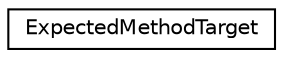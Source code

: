 digraph "Graphical Class Hierarchy"
{
  edge [fontname="Helvetica",fontsize="10",labelfontname="Helvetica",labelfontsize="10"];
  node [fontname="Helvetica",fontsize="10",shape=record];
  rankdir="LR";
  Node1 [label="ExpectedMethodTarget",height=0.2,width=0.4,color="black", fillcolor="white", style="filled",URL="$class_expected_method_target.html"];
}
